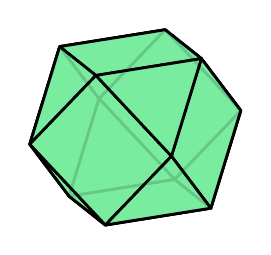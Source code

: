 % polymake for julian
% Thu Jul  5 12:01:37 2018
% q

\begin{tikzpicture}[x  = {(0.9cm,-0.076cm)},
                    y  = {(-0.06cm,0.95cm)},
                    z  = {(-0.44cm,-0.29cm)},
                    scale = 1,
                    color = {lightgray}]


  % DEF POINTS
  \coordinate (v0_q) at (1, 1, 0);
  \coordinate (v1_q) at (1, 0, 1);
  \coordinate (v2_q) at (1, 0, -1);
  \coordinate (v3_q) at (0, 1, 1);
  \coordinate (v4_q) at (1, -1, 0);
  \coordinate (v5_q) at (0, 1, -1);
  \coordinate (v6_q) at (0, -1, -1);
  \coordinate (v7_q) at (-1, 1, 0);
  \coordinate (v8_q) at (0, -1, 1);
  \coordinate (v9_q) at (-1, 0, -1);
  \coordinate (v10_q) at (-1, 0, 1);
  \coordinate (v11_q) at (-1, -1, 0);


  % EDGES STYLE
  \definecolor{edgecolor_q}{rgb}{ 0,0,0 }
  \tikzstyle{facestyle_q} = [fill=none, fill opacity=0.85, preaction={draw=white, line cap=round, line width=1.5 pt}, draw=edgecolor_q, line width=1 pt, line cap=round, line join=round]


  % FACES and EDGES and POINTS in the right order
  \draw[facestyle_q] (v2_q) -- (v5_q) -- (v0_q) -- (v2_q) -- cycle;
  \draw[facestyle_q] (v11_q) -- (v6_q) -- (v4_q) -- (v8_q) -- (v11_q) -- cycle;
  \draw[facestyle_q] (v7_q) -- (v9_q) -- (v11_q) -- (v10_q) -- (v7_q) -- cycle;
  \draw[facestyle_q] (v6_q) -- (v2_q) -- (v4_q) -- (v6_q) -- cycle;
  \draw[facestyle_q] (v6_q) -- (v9_q) -- (v5_q) -- (v2_q) -- (v6_q) -- cycle;
  \draw[facestyle_q] (v5_q) -- (v9_q) -- (v7_q) -- (v5_q) -- cycle;
  \draw[facestyle_q] (v11_q) -- (v9_q) -- (v6_q) -- (v11_q) -- cycle;


  %POINTS


  %FACETS
  \draw[facestyle_q] (v10_q) -- (v11_q) -- (v8_q) -- (v10_q) -- cycle;


  %POINTS


  %FACETS
  \draw[facestyle_q] (v7_q) -- (v3_q) -- (v0_q) -- (v5_q) -- (v7_q) -- cycle;


  %POINTS


  %FACETS
  \draw[facestyle_q] (v2_q) -- (v0_q) -- (v1_q) -- (v4_q) -- (v2_q) -- cycle;


  %POINTS


  %FACETS
  \draw[facestyle_q] (v7_q) -- (v10_q) -- (v3_q) -- (v7_q) -- cycle;


  %POINTS


  %FACETS
  \draw[facestyle_q] (v10_q) -- (v8_q) -- (v1_q) -- (v3_q) -- (v10_q) -- cycle;


  %POINTS


  %FACETS
  \draw[facestyle_q] (v8_q) -- (v4_q) -- (v1_q) -- (v8_q) -- cycle;


  %POINTS


  %FACETS
  \draw[facestyle_q] (v3_q) -- (v1_q) -- (v0_q) -- (v3_q) -- cycle;


  %POINTS


  %FACETS

  % DEF POINTS
  \coordinate (v0_unnamed__1) at (1, 1, 0);
  \coordinate (v1_unnamed__1) at (1, 0, 1);
  \coordinate (v2_unnamed__1) at (1, 0, -1);
  \coordinate (v3_unnamed__1) at (0, 1, 1);
  \coordinate (v4_unnamed__1) at (1, -1, 0);
  \coordinate (v5_unnamed__1) at (0, 1, -1);
  \coordinate (v6_unnamed__1) at (0, -1, -1);
  \coordinate (v7_unnamed__1) at (-1, 1, 0);
  \coordinate (v8_unnamed__1) at (0, -1, 1);
  \coordinate (v9_unnamed__1) at (-1, 0, -1);
  \coordinate (v10_unnamed__1) at (-1, 0, 1);
  \coordinate (v11_unnamed__1) at (-1, -1, 0);


  % EDGES STYLE
  \definecolor{edgecolor_unnamed__1}{rgb}{ 0,0,0 }

  % FACES STYLE
  \definecolor{facetcolor_unnamed__1}{rgb}{ 0.467,0.925,0.62 }

  \tikzstyle{facestyle_unnamed__1} = [fill=facetcolor_unnamed__1, fill opacity=0.85, draw=edgecolor_unnamed__1, line width=1 pt, line cap=round, line join=round]


  % FACES and EDGES and POINTS in the right order
  \draw[facestyle_unnamed__1] (v2_unnamed__1) -- (v5_unnamed__1) -- (v0_unnamed__1) -- (v2_unnamed__1) -- cycle;
  \draw[facestyle_unnamed__1] (v11_unnamed__1) -- (v6_unnamed__1) -- (v4_unnamed__1) -- (v8_unnamed__1) -- (v11_unnamed__1) -- cycle;
  \draw[facestyle_unnamed__1] (v7_unnamed__1) -- (v9_unnamed__1) -- (v11_unnamed__1) -- (v10_unnamed__1) -- (v7_unnamed__1) -- cycle;
  \draw[facestyle_unnamed__1] (v6_unnamed__1) -- (v2_unnamed__1) -- (v4_unnamed__1) -- (v6_unnamed__1) -- cycle;
  \draw[facestyle_unnamed__1] (v6_unnamed__1) -- (v9_unnamed__1) -- (v5_unnamed__1) -- (v2_unnamed__1) -- (v6_unnamed__1) -- cycle;
  \draw[facestyle_unnamed__1] (v5_unnamed__1) -- (v9_unnamed__1) -- (v7_unnamed__1) -- (v5_unnamed__1) -- cycle;
  \draw[facestyle_unnamed__1] (v11_unnamed__1) -- (v9_unnamed__1) -- (v6_unnamed__1) -- (v11_unnamed__1) -- cycle;


  %POINTS


  %FACETS
  \draw[facestyle_unnamed__1] (v10_unnamed__1) -- (v11_unnamed__1) -- (v8_unnamed__1) -- (v10_unnamed__1) -- cycle;


  %POINTS


  %FACETS
  \draw[facestyle_unnamed__1] (v7_unnamed__1) -- (v3_unnamed__1) -- (v0_unnamed__1) -- (v5_unnamed__1) -- (v7_unnamed__1) -- cycle;


  %POINTS


  %FACETS
  \draw[facestyle_unnamed__1] (v2_unnamed__1) -- (v0_unnamed__1) -- (v1_unnamed__1) -- (v4_unnamed__1) -- (v2_unnamed__1) -- cycle;


  %POINTS


  %FACETS
  \draw[facestyle_unnamed__1] (v7_unnamed__1) -- (v10_unnamed__1) -- (v3_unnamed__1) -- (v7_unnamed__1) -- cycle;


  %POINTS


  %FACETS
  \draw[facestyle_unnamed__1] (v10_unnamed__1) -- (v8_unnamed__1) -- (v1_unnamed__1) -- (v3_unnamed__1) -- (v10_unnamed__1) -- cycle;


  %POINTS


  %FACETS
  \draw[facestyle_unnamed__1] (v8_unnamed__1) -- (v4_unnamed__1) -- (v1_unnamed__1) -- (v8_unnamed__1) -- cycle;


  %POINTS


  %FACETS
  \draw[facestyle_unnamed__1] (v3_unnamed__1) -- (v1_unnamed__1) -- (v0_unnamed__1) -- (v3_unnamed__1) -- cycle;


  %POINTS


  %FACETS

\end{tikzpicture}
